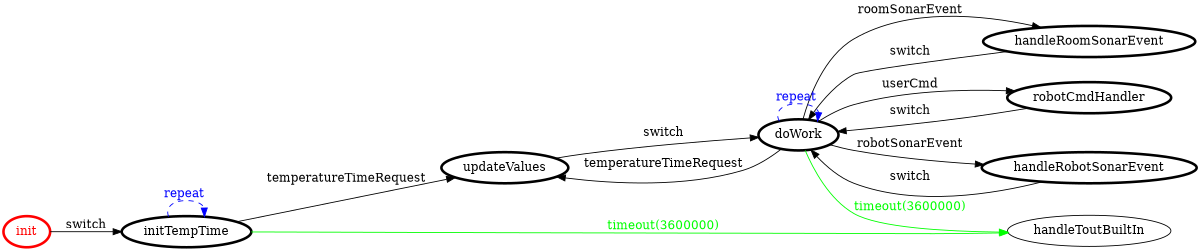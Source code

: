 /*
*
* A GraphViz DOT FSM description 
* Please use a GraphViz visualizer (like http://www.webgraphviz.com)
*  
*/

digraph finite_state_machine {
	rankdir=LR
	size="8,5"
	
	init [ color = red ][ fontcolor = red ][ penwidth = 3 ]
	handleRoomSonarEvent [ color = black ][ fontcolor = black ][ penwidth = 3 ]
	doWork [ color = black ][ fontcolor = black ][ penwidth = 3 ]
	initTempTime [ color = black ][ fontcolor = black ][ penwidth = 3 ]
	updateValues [ color = black ][ fontcolor = black ][ penwidth = 3 ]
	robotCmdHandler [ color = black ][ fontcolor = black ][ penwidth = 3 ]
	handleRobotSonarEvent [ color = black ][ fontcolor = black ][ penwidth = 3 ]
	
	initTempTime -> initTempTime [ label = "repeat "][ style = dashed ][ color = blue ][ fontcolor = blue ]
	doWork -> handleToutBuiltIn [ label = "timeout(3600000)" ][ color = green ][ fontcolor = green ]
	updateValues -> doWork [ label = "switch" ][ color = black ][ fontcolor = black ]
	handleRobotSonarEvent -> doWork [ label = "switch" ][ color = black ][ fontcolor = black ]
	doWork -> handleRobotSonarEvent [ label = "robotSonarEvent" ][ color = black ][ fontcolor = black ]
	initTempTime -> handleToutBuiltIn [ label = "timeout(3600000)" ][ color = green ][ fontcolor = green ]
	doWork -> handleRoomSonarEvent [ label = "roomSonarEvent" ][ color = black ][ fontcolor = black ]
	doWork -> updateValues [ label = "temperatureTimeRequest" ][ color = black ][ fontcolor = black ]
	robotCmdHandler -> doWork [ label = "switch" ][ color = black ][ fontcolor = black ]
	handleRoomSonarEvent -> doWork [ label = "switch" ][ color = black ][ fontcolor = black ]
	init -> initTempTime [ label = "switch" ][ color = black ][ fontcolor = black ]
	doWork -> doWork [ label = "repeat "][ style = dashed ][ color = blue ][ fontcolor = blue ]
	initTempTime -> updateValues [ label = "temperatureTimeRequest" ][ color = black ][ fontcolor = black ]
	doWork -> robotCmdHandler [ label = "userCmd" ][ color = black ][ fontcolor = black ]
}
